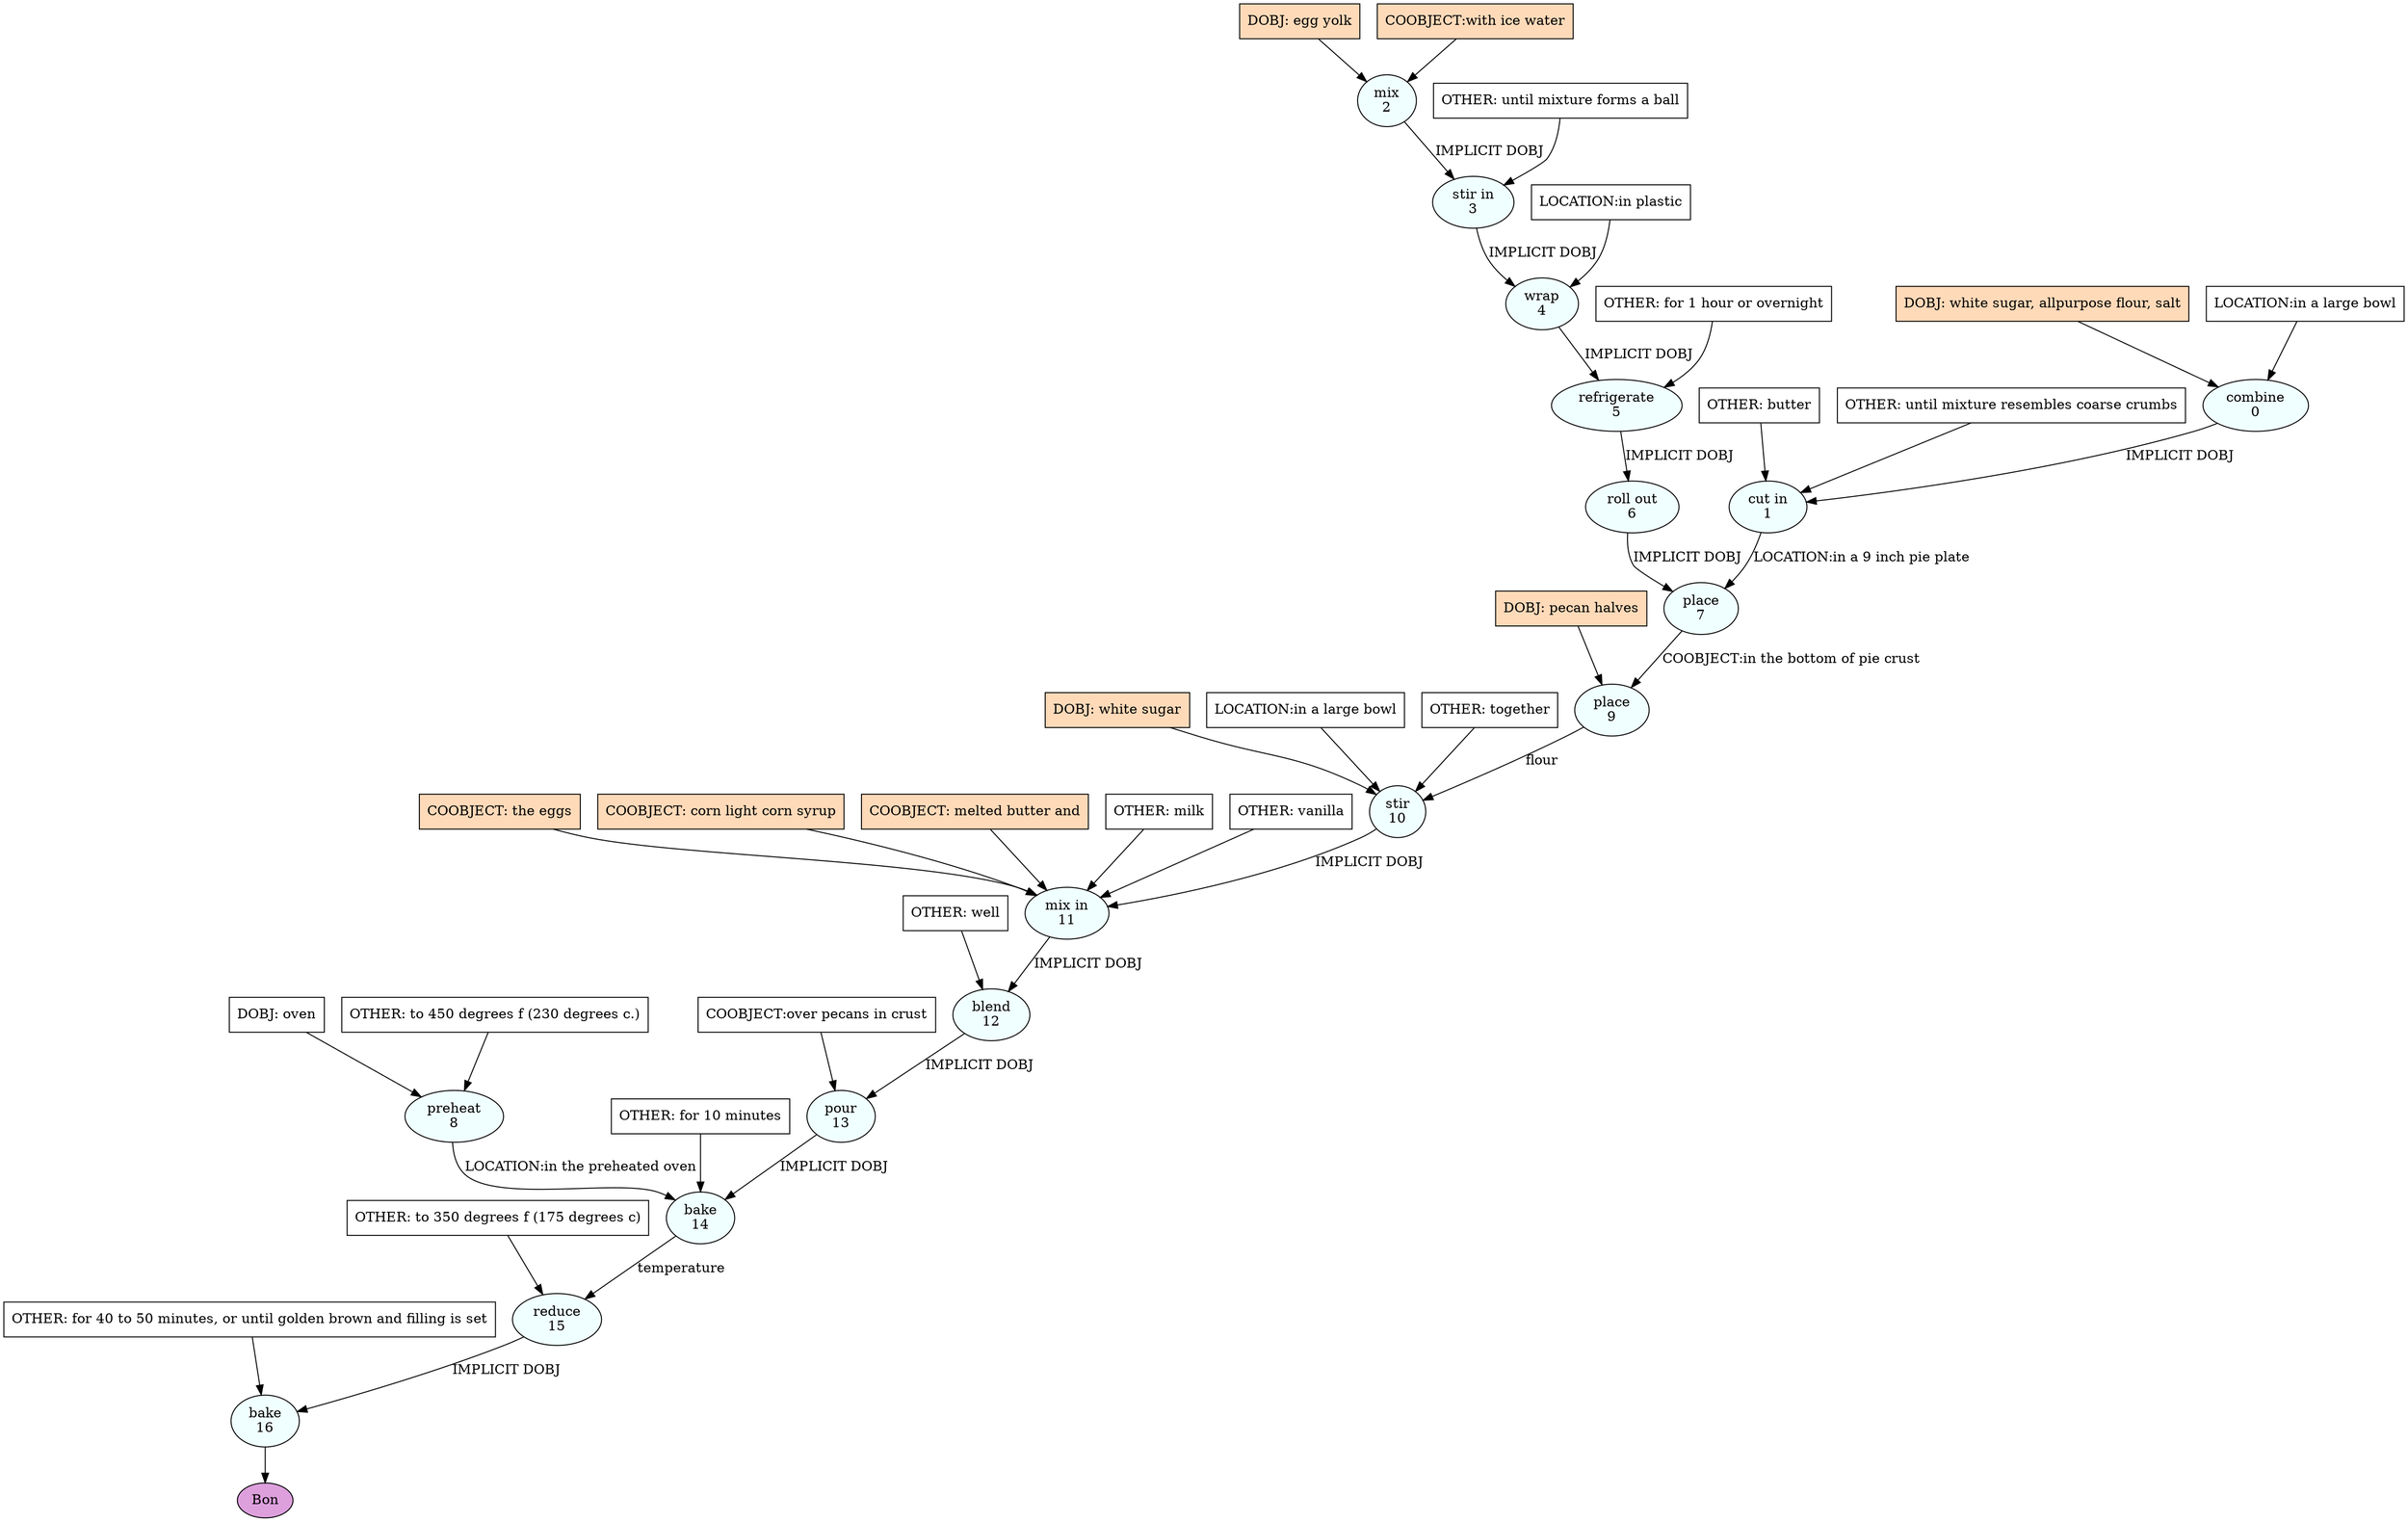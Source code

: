 digraph recipe {
E0[label="combine
0", shape=oval, style=filled, fillcolor=azure]
E1[label="cut in
1", shape=oval, style=filled, fillcolor=azure]
E2[label="mix
2", shape=oval, style=filled, fillcolor=azure]
E3[label="stir in
3", shape=oval, style=filled, fillcolor=azure]
E4[label="wrap
4", shape=oval, style=filled, fillcolor=azure]
E5[label="refrigerate
5", shape=oval, style=filled, fillcolor=azure]
E6[label="roll out
6", shape=oval, style=filled, fillcolor=azure]
E7[label="place
7", shape=oval, style=filled, fillcolor=azure]
E8[label="preheat
8", shape=oval, style=filled, fillcolor=azure]
E9[label="place
9", shape=oval, style=filled, fillcolor=azure]
E10[label="stir
10", shape=oval, style=filled, fillcolor=azure]
E11[label="mix in
11", shape=oval, style=filled, fillcolor=azure]
E12[label="blend
12", shape=oval, style=filled, fillcolor=azure]
E13[label="pour
13", shape=oval, style=filled, fillcolor=azure]
E14[label="bake
14", shape=oval, style=filled, fillcolor=azure]
E15[label="reduce
15", shape=oval, style=filled, fillcolor=azure]
E16[label="bake
16", shape=oval, style=filled, fillcolor=azure]
D0[label="DOBJ: white sugar, allpurpose flour, salt", shape=box, style=filled, fillcolor=peachpuff]
D0 -> E0
P0_0[label="LOCATION:in a large bowl", shape=box, style=filled, fillcolor=white]
P0_0 -> E0
D2[label="DOBJ: egg yolk", shape=box, style=filled, fillcolor=peachpuff]
D2 -> E2
P2_0[label="COOBJECT:with ice water", shape=box, style=filled, fillcolor=peachpuff]
P2_0 -> E2
D8[label="DOBJ: oven", shape=box, style=filled, fillcolor=white]
D8 -> E8
O8_0[label="OTHER: to 450 degrees f (230 degrees c.)", shape=box, style=filled, fillcolor=white]
O8_0 -> E8
E0 -> E1 [label="IMPLICIT DOBJ"]
O1_0_0[label="OTHER: butter", shape=box, style=filled, fillcolor=white]
O1_0_0 -> E1
O1_1_0[label="OTHER: until mixture resembles coarse crumbs", shape=box, style=filled, fillcolor=white]
O1_1_0 -> E1
E2 -> E3 [label="IMPLICIT DOBJ"]
O3_0_0[label="OTHER: until mixture forms a ball", shape=box, style=filled, fillcolor=white]
O3_0_0 -> E3
E3 -> E4 [label="IMPLICIT DOBJ"]
P4_0_0[label="LOCATION:in plastic", shape=box, style=filled, fillcolor=white]
P4_0_0 -> E4
E4 -> E5 [label="IMPLICIT DOBJ"]
O5_0_0[label="OTHER: for 1 hour or overnight", shape=box, style=filled, fillcolor=white]
O5_0_0 -> E5
E5 -> E6 [label="IMPLICIT DOBJ"]
E6 -> E7 [label="IMPLICIT DOBJ"]
E1 -> E7 [label="LOCATION:in a 9 inch pie plate"]
D9_ing[label="DOBJ: pecan halves", shape=box, style=filled, fillcolor=peachpuff]
D9_ing -> E9
E7 -> E9 [label="COOBJECT:in the bottom of pie crust"]
D10_ing[label="DOBJ: white sugar", shape=box, style=filled, fillcolor=peachpuff]
D10_ing -> E10
E9 -> E10 [label="flour"]
P10_0_0[label="LOCATION:in a large bowl", shape=box, style=filled, fillcolor=white]
P10_0_0 -> E10
O10_0_0[label="OTHER: together", shape=box, style=filled, fillcolor=white]
O10_0_0 -> E10
E10 -> E11 [label="IMPLICIT DOBJ"]
P11_0_ing[label="COOBJECT: the eggs", shape=box, style=filled, fillcolor=peachpuff]
P11_0_ing -> E11
P11_1_ing[label="COOBJECT: corn light corn syrup", shape=box, style=filled, fillcolor=peachpuff]
P11_1_ing -> E11
P11_2_ing[label="COOBJECT: melted butter and", shape=box, style=filled, fillcolor=peachpuff]
P11_2_ing -> E11
O11_0_0[label="OTHER: milk", shape=box, style=filled, fillcolor=white]
O11_0_0 -> E11
O11_1_0[label="OTHER: vanilla", shape=box, style=filled, fillcolor=white]
O11_1_0 -> E11
E11 -> E12 [label="IMPLICIT DOBJ"]
O12_0_0[label="OTHER: well", shape=box, style=filled, fillcolor=white]
O12_0_0 -> E12
E12 -> E13 [label="IMPLICIT DOBJ"]
P13_0_0[label="COOBJECT:over pecans in crust", shape=box, style=filled, fillcolor=white]
P13_0_0 -> E13
E13 -> E14 [label="IMPLICIT DOBJ"]
E8 -> E14 [label="LOCATION:in the preheated oven"]
O14_0_0[label="OTHER: for 10 minutes", shape=box, style=filled, fillcolor=white]
O14_0_0 -> E14
E14 -> E15 [label="temperature"]
O15_0_0[label="OTHER: to 350 degrees f (175 degrees c)", shape=box, style=filled, fillcolor=white]
O15_0_0 -> E15
E15 -> E16 [label="IMPLICIT DOBJ"]
O16_0_0[label="OTHER: for 40 to 50 minutes, or until golden brown and filling is set", shape=box, style=filled, fillcolor=white]
O16_0_0 -> E16
EOR[label="Bon", shape=oval, style=filled, fillcolor=plum]
E16 -> EOR
}
